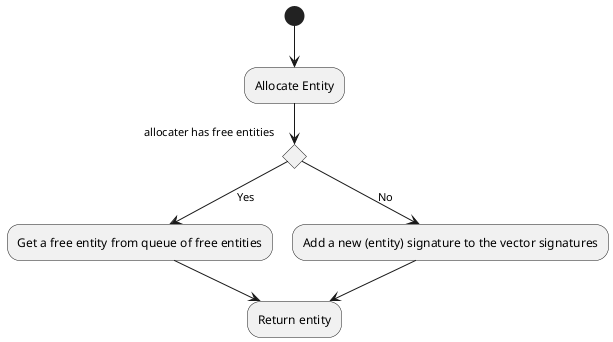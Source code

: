 @startuml EntityAllocation

(*) --> "Allocate Entity"
If "allocater has free entities" then
--> [Yes] "Get a free entity from queue of free entities"
--> "Return entity"

else
--> [No] "Add a new (entity) signature to the vector signatures"
--> "Return entity"

@enduml
